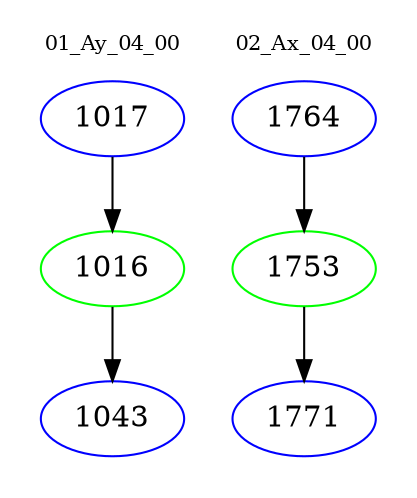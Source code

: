 digraph{
subgraph cluster_0 {
color = white
label = "01_Ay_04_00";
fontsize=10;
T0_1017 [label="1017", color="blue"]
T0_1017 -> T0_1016 [color="black"]
T0_1016 [label="1016", color="green"]
T0_1016 -> T0_1043 [color="black"]
T0_1043 [label="1043", color="blue"]
}
subgraph cluster_1 {
color = white
label = "02_Ax_04_00";
fontsize=10;
T1_1764 [label="1764", color="blue"]
T1_1764 -> T1_1753 [color="black"]
T1_1753 [label="1753", color="green"]
T1_1753 -> T1_1771 [color="black"]
T1_1771 [label="1771", color="blue"]
}
}
